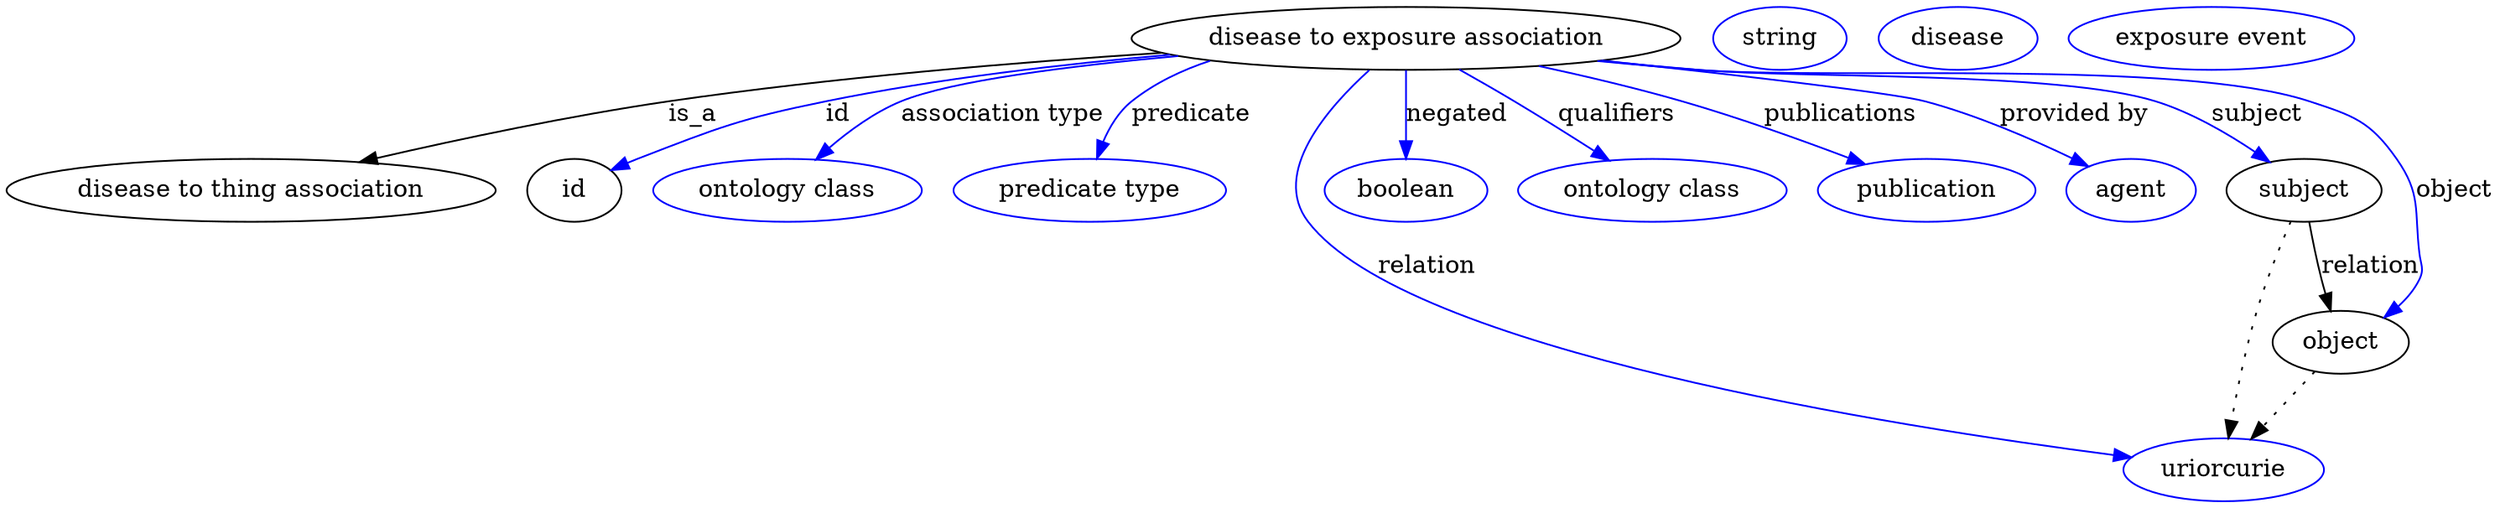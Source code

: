 digraph {
	graph [bb="0,0,1179.2,283"];
	node [label="\N"];
	"disease to exposure association"	 [height=0.5,
		label="disease to exposure association",
		pos="660.24,265",
		width=3.358];
	"disease to thing association"	 [height=0.5,
		pos="107.24,178",
		width=2.9789];
	"disease to exposure association" -> "disease to thing association"	 [label=is_a,
		lp="325.24,221.5",
		pos="e,161.72,193.61 550.24,257.45 481.97,251.8 392.63,242.67 314.24,229 265.9,220.57 212.12,207.2 171.49,196.26"];
	id	 [height=0.5,
		pos="259.24,178",
		width=0.75];
	"disease to exposure association" -> id	 [color=blue,
		label=id,
		lp="394.74,221.5",
		pos="e,280.74,189.3 555.08,256.11 504.49,250.55 443.25,241.92 389.24,229 346.18,218.7 336.01,213.27 295.24,196 293.45,195.24 291.63,194.44 \
289.8,193.61",
		style=solid];
	"association type"	 [color=blue,
		height=0.5,
		label="ontology class",
		pos="366.24,178",
		width=1.7151];
	"disease to exposure association" -> "association type"	 [color=blue,
		label="association type",
		lp="471.24,221.5",
		pos="e,382.11,195.51 560.11,254.91 508.22,248.62 450.87,239.69 427.24,229 413.27,222.68 399.95,212.25 389.33,202.46",
		style=solid];
	predicate	 [color=blue,
		height=0.5,
		label="predicate type",
		pos="506.24,178",
		width=1.679];
	"disease to exposure association" -> predicate	 [color=blue,
		label=predicate,
		lp="555.24,221.5",
		pos="e,510.73,196.44 587.72,250.47 563.2,244.41 539.64,236.93 530.24,229 523.14,223.02 518.01,214.46 514.36,206.07",
		style=solid];
	relation	 [color=blue,
		height=0.5,
		label=uriorcurie,
		pos="1050.2,18",
		width=1.2638];
	"disease to exposure association" -> relation	 [color=blue,
		label=relation,
		lp="676.24,134.5",
		pos="e,1008.3,25.249 641.5,247.1 620.88,225.2 593.17,187.63 613.24,160 659.36,96.527 892.6,46.761 998.18,27.111",
		style=solid];
	negated	 [color=blue,
		height=0.5,
		label=boolean,
		pos="660.24,178",
		width=1.0652];
	"disease to exposure association" -> negated	 [color=blue,
		label=negated,
		lp="681.74,221.5",
		pos="e,660.24,196 660.24,246.97 660.24,235.19 660.24,219.56 660.24,206.16",
		style=solid];
	qualifiers	 [color=blue,
		height=0.5,
		label="ontology class",
		pos="778.24,178",
		width=1.7151];
	"disease to exposure association" -> qualifiers	 [color=blue,
		label=qualifiers,
		lp="753.24,221.5",
		pos="e,755.31,194.91 684.4,247.18 702.58,233.79 727.62,215.32 747.26,200.84",
		style=solid];
	publications	 [color=blue,
		height=0.5,
		label=publication,
		pos="908.24,178",
		width=1.3902];
	"disease to exposure association" -> publications	 [color=blue,
		label=publications,
		lp="855.74,221.5",
		pos="e,876.47,192.02 718.82,249.18 739.34,243.29 762.45,236.26 783.24,229 811.66,219.07 843.03,206.27 867.24,195.97",
		style=solid];
	"provided by"	 [color=blue,
		height=0.5,
		label=agent,
		pos="1006.2,178",
		width=0.83048];
	"disease to exposure association" -> "provided by"	 [color=blue,
		label="provided by",
		lp="964.24,221.5",
		pos="e,984,190.25 748.15,252.57 808.15,243.88 879.2,233.13 893.24,229 921.97,220.54 952.84,206.21 975.05,194.89",
		style=solid];
	subject	 [height=0.5,
		pos="1090.2,178",
		width=0.99297];
	"disease to exposure association" -> subject	 [color=blue,
		label=subject,
		lp="1053.7,221.5",
		pos="e,1069.9,193.14 746.55,252.3 760.8,250.39 775.42,248.55 789.24,247 883.21,236.46 910.97,257.17 1001.2,229 1022.6,222.33 1044.5,209.91 \
1061.2,199",
		style=solid];
	object	 [height=0.5,
		pos="1110.2,91",
		width=0.9027];
	"disease to exposure association" -> object	 [color=blue,
		label=object,
		lp="1162.2,178",
		pos="e,1130.4,105.27 745.48,252.17 760.06,250.25 775.07,248.43 789.24,247 853.04,240.56 1015.8,247.33 1077.2,229 1105.7,220.52 1117.6,\
219.86 1135.2,196 1149.8,176.22 1144.6,166.44 1147.2,142 1148,135.37 1149.8,133.14 1147.2,127 1145,121.74 1141.6,116.86 1137.7,112.51",
		style=solid];
	association_id	 [color=blue,
		height=0.5,
		label=string,
		pos="829.24,265",
		width=0.84854];
	subject -> relation	 [pos="e,1053.6,36.239 1084.3,159.97 1079.8,146.12 1073.7,126.47 1069.2,109 1063.9,88.088 1058.9,64.188 1055.4,46.13",
		style=dotted];
	subject -> object	 [label=relation,
		lp="1122.2,134.5",
		pos="e,1106.1,109 1094.4,159.97 1097.1,148.08 1100.8,132.25 1103.9,118.76"];
	"disease to exposure association_subject"	 [color=blue,
		height=0.5,
		label=disease,
		pos="914.24,265",
		width=1.011];
	object -> relation	 [pos="e,1064.4,35.261 1096.6,74.435 1089,65.207 1079.4,53.528 1070.9,43.191",
		style=dotted];
	"disease to exposure association_object"	 [color=blue,
		height=0.5,
		label="exposure event",
		pos="1032.2,265",
		width=1.7693];
}
